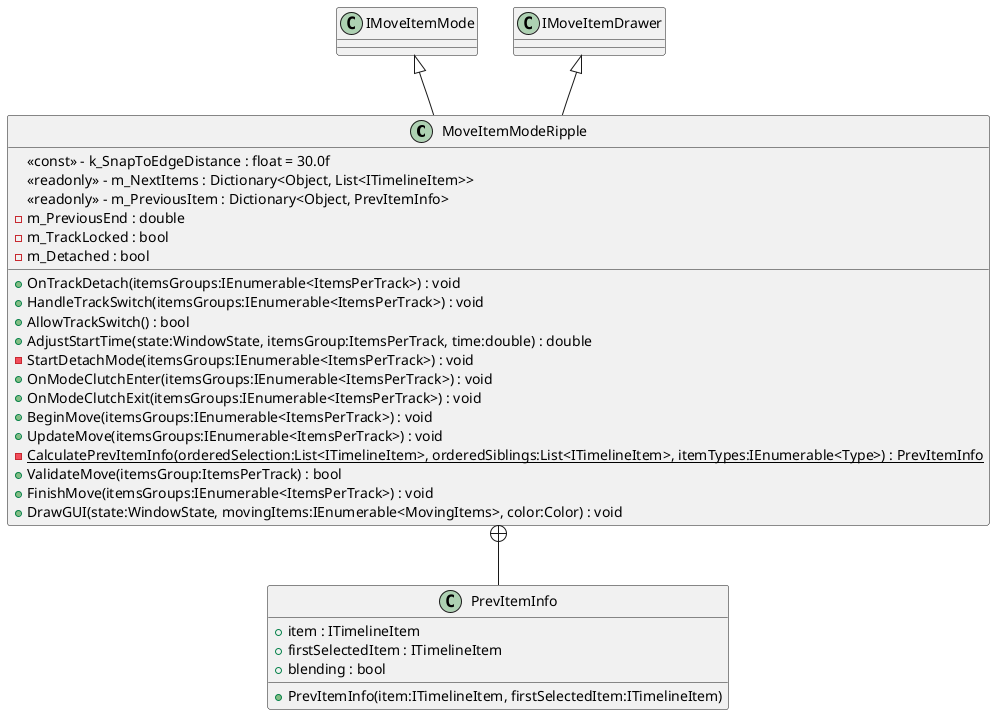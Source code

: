 @startuml
class MoveItemModeRipple {
    <<const>> - k_SnapToEdgeDistance : float = 30.0f
    <<readonly>> - m_NextItems : Dictionary<Object, List<ITimelineItem>>
    <<readonly>> - m_PreviousItem : Dictionary<Object, PrevItemInfo>
    - m_PreviousEnd : double
    - m_TrackLocked : bool
    - m_Detached : bool
    + OnTrackDetach(itemsGroups:IEnumerable<ItemsPerTrack>) : void
    + HandleTrackSwitch(itemsGroups:IEnumerable<ItemsPerTrack>) : void
    + AllowTrackSwitch() : bool
    + AdjustStartTime(state:WindowState, itemsGroup:ItemsPerTrack, time:double) : double
    - StartDetachMode(itemsGroups:IEnumerable<ItemsPerTrack>) : void
    + OnModeClutchEnter(itemsGroups:IEnumerable<ItemsPerTrack>) : void
    + OnModeClutchExit(itemsGroups:IEnumerable<ItemsPerTrack>) : void
    + BeginMove(itemsGroups:IEnumerable<ItemsPerTrack>) : void
    + UpdateMove(itemsGroups:IEnumerable<ItemsPerTrack>) : void
    {static} - CalculatePrevItemInfo(orderedSelection:List<ITimelineItem>, orderedSiblings:List<ITimelineItem>, itemTypes:IEnumerable<Type>) : PrevItemInfo
    + ValidateMove(itemsGroup:ItemsPerTrack) : bool
    + FinishMove(itemsGroups:IEnumerable<ItemsPerTrack>) : void
    + DrawGUI(state:WindowState, movingItems:IEnumerable<MovingItems>, color:Color) : void
}
class PrevItemInfo {
    + item : ITimelineItem
    + firstSelectedItem : ITimelineItem
    + blending : bool
    + PrevItemInfo(item:ITimelineItem, firstSelectedItem:ITimelineItem)
}
IMoveItemMode <|-- MoveItemModeRipple
IMoveItemDrawer <|-- MoveItemModeRipple
MoveItemModeRipple +-- PrevItemInfo
@enduml
